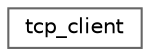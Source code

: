 digraph "类继承关系图"
{
 // LATEX_PDF_SIZE
  bgcolor="transparent";
  edge [fontname=Helvetica,fontsize=10,labelfontname=Helvetica,labelfontsize=10];
  node [fontname=Helvetica,fontsize=10,shape=box,height=0.2,width=0.4];
  rankdir="LR";
  Node0 [id="Node000000",label="tcp_client",height=0.2,width=0.4,color="grey40", fillcolor="white", style="filled",URL="$classspdlog_1_1details_1_1tcp__client.html",tooltip=" "];
}
